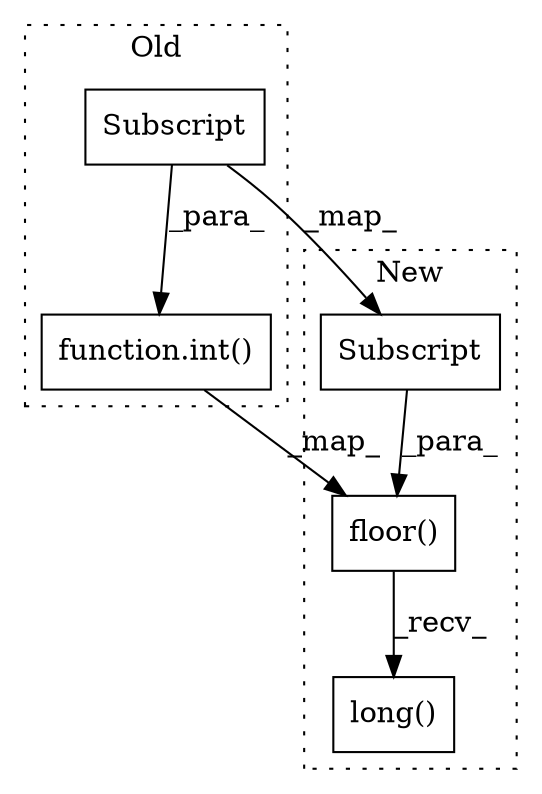 digraph G {
subgraph cluster0 {
1 [label="function.int()" a="75" s="3144,3153" l="4,1" shape="box"];
3 [label="Subscript" a="63" s="3148,0" l="5,0" shape="box"];
label = "Old";
style="dotted";
}
subgraph cluster1 {
2 [label="floor()" a="75" s="2621,2641" l="12,1" shape="box"];
4 [label="Subscript" a="63" s="2633,0" l="8,0" shape="box"];
5 [label="long()" a="75" s="2621" l="28" shape="box"];
label = "New";
style="dotted";
}
1 -> 2 [label="_map_"];
2 -> 5 [label="_recv_"];
3 -> 1 [label="_para_"];
3 -> 4 [label="_map_"];
4 -> 2 [label="_para_"];
}